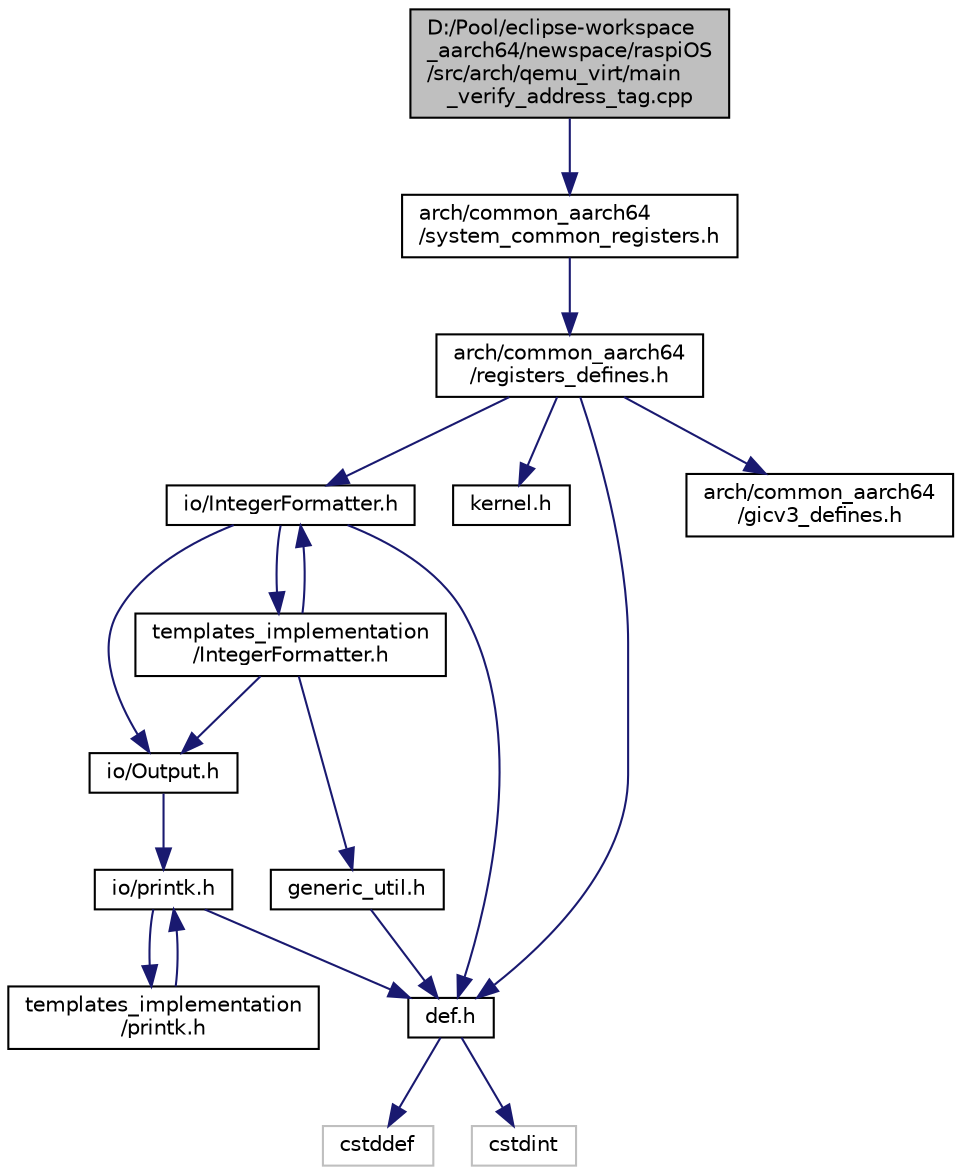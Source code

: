 digraph "D:/Pool/eclipse-workspace_aarch64/newspace/raspiOS/src/arch/qemu_virt/main_verify_address_tag.cpp"
{
  edge [fontname="Helvetica",fontsize="10",labelfontname="Helvetica",labelfontsize="10"];
  node [fontname="Helvetica",fontsize="10",shape=record];
  Node3094 [label="D:/Pool/eclipse-workspace\l_aarch64/newspace/raspiOS\l/src/arch/qemu_virt/main\l_verify_address_tag.cpp",height=0.2,width=0.4,color="black", fillcolor="grey75", style="filled", fontcolor="black"];
  Node3094 -> Node3095 [color="midnightblue",fontsize="10",style="solid",fontname="Helvetica"];
  Node3095 [label="arch/common_aarch64\l/system_common_registers.h",height=0.2,width=0.4,color="black", fillcolor="white", style="filled",URL="$d4/d1f/system__common__registers_8h.html"];
  Node3095 -> Node3096 [color="midnightblue",fontsize="10",style="solid",fontname="Helvetica"];
  Node3096 [label="arch/common_aarch64\l/registers_defines.h",height=0.2,width=0.4,color="black", fillcolor="white", style="filled",URL="$d1/dbd/registers__defines_8h.html"];
  Node3096 -> Node3097 [color="midnightblue",fontsize="10",style="solid",fontname="Helvetica"];
  Node3097 [label="def.h",height=0.2,width=0.4,color="black", fillcolor="white", style="filled",URL="$d4/da4/def_8h.html"];
  Node3097 -> Node3098 [color="midnightblue",fontsize="10",style="solid",fontname="Helvetica"];
  Node3098 [label="cstddef",height=0.2,width=0.4,color="grey75", fillcolor="white", style="filled"];
  Node3097 -> Node3099 [color="midnightblue",fontsize="10",style="solid",fontname="Helvetica"];
  Node3099 [label="cstdint",height=0.2,width=0.4,color="grey75", fillcolor="white", style="filled"];
  Node3096 -> Node3100 [color="midnightblue",fontsize="10",style="solid",fontname="Helvetica"];
  Node3100 [label="kernel.h",height=0.2,width=0.4,color="black", fillcolor="white", style="filled",URL="$d0/daa/kernel_8h.html"];
  Node3096 -> Node3101 [color="midnightblue",fontsize="10",style="solid",fontname="Helvetica"];
  Node3101 [label="io/IntegerFormatter.h",height=0.2,width=0.4,color="black", fillcolor="white", style="filled",URL="$d5/d7b/io_2_integer_formatter_8h.html"];
  Node3101 -> Node3097 [color="midnightblue",fontsize="10",style="solid",fontname="Helvetica"];
  Node3101 -> Node3102 [color="midnightblue",fontsize="10",style="solid",fontname="Helvetica"];
  Node3102 [label="io/Output.h",height=0.2,width=0.4,color="black", fillcolor="white", style="filled",URL="$d6/d77/_output_8h.html"];
  Node3102 -> Node3103 [color="midnightblue",fontsize="10",style="solid",fontname="Helvetica"];
  Node3103 [label="io/printk.h",height=0.2,width=0.4,color="black", fillcolor="white", style="filled",URL="$dd/d17/io_2printk_8h.html"];
  Node3103 -> Node3097 [color="midnightblue",fontsize="10",style="solid",fontname="Helvetica"];
  Node3103 -> Node3104 [color="midnightblue",fontsize="10",style="solid",fontname="Helvetica"];
  Node3104 [label="templates_implementation\l/printk.h",height=0.2,width=0.4,color="black", fillcolor="white", style="filled",URL="$d7/d95/templates__implementation_2printk_8h.html"];
  Node3104 -> Node3103 [color="midnightblue",fontsize="10",style="solid",fontname="Helvetica"];
  Node3101 -> Node3105 [color="midnightblue",fontsize="10",style="solid",fontname="Helvetica"];
  Node3105 [label="templates_implementation\l/IntegerFormatter.h",height=0.2,width=0.4,color="black", fillcolor="white", style="filled",URL="$dc/d84/templates__implementation_2_integer_formatter_8h.html"];
  Node3105 -> Node3101 [color="midnightblue",fontsize="10",style="solid",fontname="Helvetica"];
  Node3105 -> Node3106 [color="midnightblue",fontsize="10",style="solid",fontname="Helvetica"];
  Node3106 [label="generic_util.h",height=0.2,width=0.4,color="black", fillcolor="white", style="filled",URL="$d6/d93/generic__util_8h.html"];
  Node3106 -> Node3097 [color="midnightblue",fontsize="10",style="solid",fontname="Helvetica"];
  Node3105 -> Node3102 [color="midnightblue",fontsize="10",style="solid",fontname="Helvetica"];
  Node3096 -> Node3107 [color="midnightblue",fontsize="10",style="solid",fontname="Helvetica"];
  Node3107 [label="arch/common_aarch64\l/gicv3_defines.h",height=0.2,width=0.4,color="black", fillcolor="white", style="filled",URL="$d5/d80/gicv3__defines_8h.html"];
}

